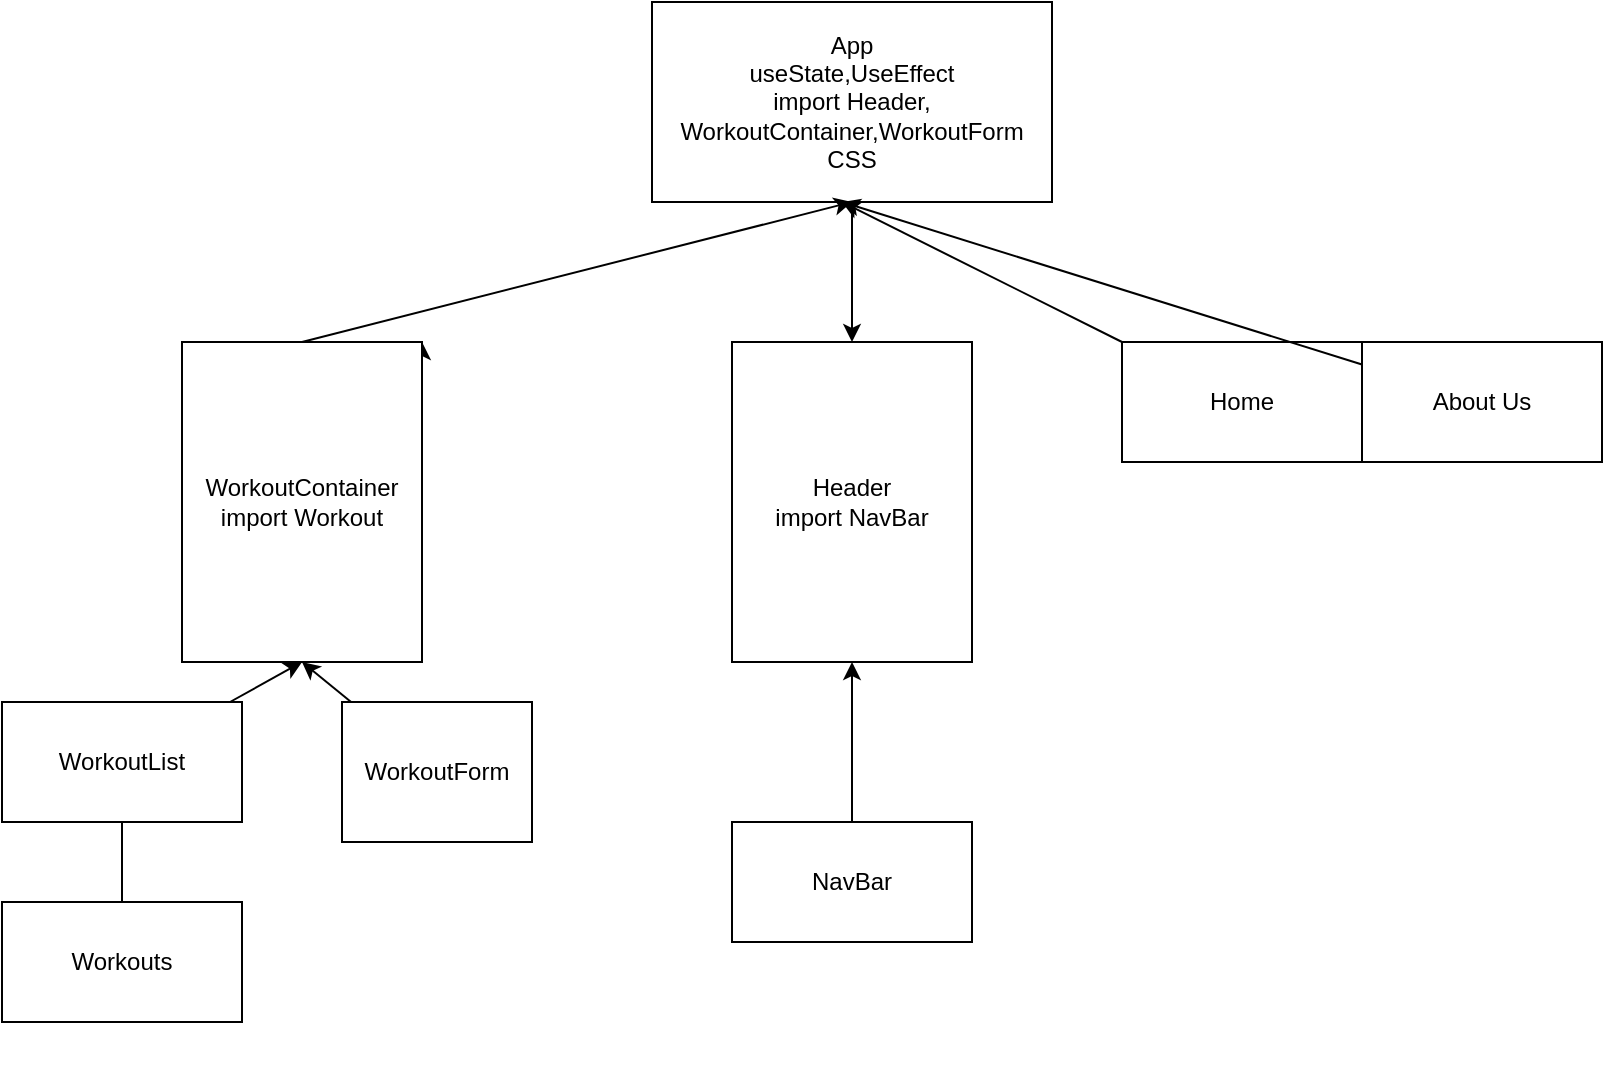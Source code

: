 <mxfile>
    <diagram id="wRKUxSx8tqU-VlqJeafh" name="Page-1">
        <mxGraphModel dx="100" dy="66" grid="1" gridSize="10" guides="1" tooltips="1" connect="1" arrows="1" fold="1" page="1" pageScale="1" pageWidth="850" pageHeight="1100" math="0" shadow="0">
            <root>
                <mxCell id="0"/>
                <mxCell id="1" parent="0"/>
                <mxCell id="14" style="edgeStyle=none;html=1;exitX=0.5;exitY=1;exitDx=0;exitDy=0;entryX=0.5;entryY=0;entryDx=0;entryDy=0;" parent="1" source="2" edge="1" target="11">
                    <mxGeometry relative="1" as="geometry">
                        <mxPoint x="260" y="320" as="targetPoint"/>
                    </mxGeometry>
                </mxCell>
                <mxCell id="2" value="App&lt;br&gt;useState,UseEffect&lt;br&gt;import Header, WorkoutContainer,WorkoutForm&lt;br&gt;CSS" style="rounded=0;whiteSpace=wrap;html=1;" parent="1" vertex="1">
                    <mxGeometry x="325" y="70" width="200" height="100" as="geometry"/>
                </mxCell>
                <mxCell id="7" style="edgeStyle=none;html=1;exitX=1;exitY=1;exitDx=0;exitDy=0;entryX=1;entryY=0;entryDx=0;entryDy=0;" parent="1" source="3" target="3" edge="1">
                    <mxGeometry relative="1" as="geometry">
                        <mxPoint x="160" y="310" as="targetPoint"/>
                    </mxGeometry>
                </mxCell>
                <mxCell id="18" style="edgeStyle=none;html=1;exitX=0.5;exitY=0;exitDx=0;exitDy=0;entryX=0.5;entryY=1;entryDx=0;entryDy=0;" parent="1" source="3" edge="1" target="2">
                    <mxGeometry relative="1" as="geometry">
                        <mxPoint x="100" y="320" as="targetPoint"/>
                    </mxGeometry>
                </mxCell>
                <mxCell id="3" value="WorkoutContainer&lt;br&gt;import Workout" style="rounded=0;whiteSpace=wrap;html=1;" parent="1" vertex="1">
                    <mxGeometry x="90" y="240" width="120" height="160" as="geometry"/>
                </mxCell>
                <mxCell id="33" style="edgeStyle=none;html=1;entryX=0.5;entryY=1;entryDx=0;entryDy=0;" edge="1" parent="1" source="5" target="3">
                    <mxGeometry relative="1" as="geometry"/>
                </mxCell>
                <mxCell id="5" value="WorkoutForm" style="rounded=0;whiteSpace=wrap;html=1;" parent="1" vertex="1">
                    <mxGeometry x="170" y="420" width="95" height="70" as="geometry"/>
                </mxCell>
                <mxCell id="11" value="Header&lt;br&gt;import NavBar" style="rounded=0;whiteSpace=wrap;html=1;" parent="1" vertex="1">
                    <mxGeometry x="365" y="240" width="120" height="160" as="geometry"/>
                </mxCell>
                <mxCell id="23" value="" style="edgeStyle=none;html=1;" parent="1" source="22" target="11" edge="1">
                    <mxGeometry relative="1" as="geometry"/>
                </mxCell>
                <mxCell id="22" value="NavBar" style="rounded=0;whiteSpace=wrap;html=1;" parent="1" vertex="1">
                    <mxGeometry x="365" y="480" width="120" height="60" as="geometry"/>
                </mxCell>
                <mxCell id="25" style="edgeStyle=none;html=1;entryX=0.5;entryY=1;entryDx=0;entryDy=0;startArrow=none;" parent="1" source="26" target="3" edge="1">
                    <mxGeometry relative="1" as="geometry"/>
                </mxCell>
                <mxCell id="24" value="Workouts" style="rounded=0;whiteSpace=wrap;html=1;" parent="1" vertex="1">
                    <mxGeometry y="520" width="120" height="60" as="geometry"/>
                </mxCell>
                <mxCell id="26" value="WorkoutList" style="whiteSpace=wrap;html=1;" vertex="1" parent="1">
                    <mxGeometry y="420" width="120" height="60" as="geometry"/>
                </mxCell>
                <mxCell id="27" value="" style="edgeStyle=none;html=1;entryX=0.5;entryY=1;entryDx=0;entryDy=0;endArrow=none;" edge="1" parent="1" source="24" target="26">
                    <mxGeometry relative="1" as="geometry">
                        <mxPoint x="180" y="590" as="sourcePoint"/>
                        <mxPoint x="180" y="440" as="targetPoint"/>
                    </mxGeometry>
                </mxCell>
                <mxCell id="34" style="edgeStyle=none;html=1;" edge="1" parent="1" source="28">
                    <mxGeometry relative="1" as="geometry">
                        <mxPoint x="420" y="170" as="targetPoint"/>
                    </mxGeometry>
                </mxCell>
                <mxCell id="28" value="Home" style="whiteSpace=wrap;html=1;" vertex="1" parent="1">
                    <mxGeometry x="560" y="240" width="120" height="60" as="geometry"/>
                </mxCell>
                <mxCell id="35" style="edgeStyle=none;html=1;" edge="1" parent="1" source="29">
                    <mxGeometry relative="1" as="geometry">
                        <mxPoint x="420" y="170" as="targetPoint"/>
                    </mxGeometry>
                </mxCell>
                <mxCell id="29" value="About Us" style="whiteSpace=wrap;html=1;" vertex="1" parent="1">
                    <mxGeometry x="680" y="240" width="120" height="60" as="geometry"/>
                </mxCell>
                <mxCell id="37" value="" style="whiteSpace=wrap;html=1;" vertex="1" parent="1">
                    <mxGeometry x="710" y="610" as="geometry"/>
                </mxCell>
            </root>
        </mxGraphModel>
    </diagram>
    <diagram id="6BiFTwL1KuK_BycaP40j" name="Page-2">
        <mxGraphModel dx="541" dy="793" grid="1" gridSize="10" guides="1" tooltips="1" connect="1" arrows="1" fold="1" page="1" pageScale="1" pageWidth="850" pageHeight="1100" math="0" shadow="0">
            <root>
                <mxCell id="e096-1QzjZqlc5DghJk--0"/>
                <mxCell id="e096-1QzjZqlc5DghJk--1" parent="e096-1QzjZqlc5DghJk--0"/>
            </root>
        </mxGraphModel>
    </diagram>
</mxfile>